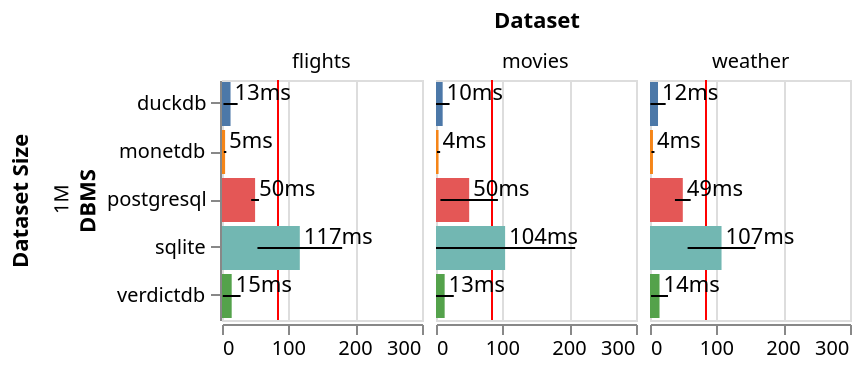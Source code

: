 {
  "$schema": "https://vega.github.io/schema/vega-lite/v5.json",
  "description": "A simple bar chart with embedded data.",
  "data": {
    "values": [
      {
        "dataset_size": "1M",
        "dataset": "flights",
        "driver": "duckdb",
        "meanDuration": 12.7984001828,
        "countAnswered": 350040,
        "durationCiLower": 12.7632030822,
        "durationCiUpper": 12.8335972835,
        "durationStd": 10.6246867556,
        "countViolated": 0.0,
        "responseRate": 0.9494154981
      },
      {
        "dataset_size": "1M",
        "dataset": "flights",
        "driver": "monetdb",
        "meanDuration": 4.6466989865,
        "countAnswered": 266297,
        "durationCiLower": 4.6397255527,
        "durationCiUpper": 4.6536724203,
        "durationStd": 1.8360299224,
        "countViolated": 0.0,
        "responseRate": 0.7222788793
      },
      {
        "dataset_size": "1M",
        "dataset": "flights",
        "driver": "postgresql",
        "meanDuration": 49.6392121936,
        "countAnswered": 49403,
        "durationCiLower": 49.5875247952,
        "durationCiUpper": 49.690899592,
        "durationStd": 5.8614167736,
        "countViolated": 0.0,
        "responseRate": 0.13399604
      },
      {
        "dataset_size": "1M",
        "dataset": "flights",
        "driver": "sqlite",
        "meanDuration": 116.713323695,
        "countAnswered": 26284,
        "durationCiLower": 115.9450655193,
        "durationCiUpper": 117.4815818708,
        "durationStd": 63.5455040164,
        "countViolated": 11615.0,
        "responseRate": 0.0397868128
      },
      {
        "dataset_size": "1M",
        "dataset": "flights",
        "driver": "verdictdb",
        "meanDuration": 14.529684974,
        "countAnswered": 116911,
        "durationCiLower": 14.4532475731,
        "durationCiUpper": 14.606122375,
        "durationStd": 13.3346312969,
        "countViolated": 44.0,
        "responseRate": 0.3169790339
      },
      {
        "dataset_size": "1M",
        "dataset": "movies",
        "driver": "duckdb",
        "meanDuration": 9.9982177235,
        "countAnswered": 279979,
        "durationCiLower": 9.9599435394,
        "durationCiUpper": 10.0364919075,
        "durationStd": 10.332816133,
        "countViolated": 1.0,
        "responseRate": 0.967275868
      },
      {
        "dataset_size": "1M",
        "dataset": "movies",
        "driver": "monetdb",
        "meanDuration": 3.8152013489,
        "countAnswered": 237821,
        "durationCiLower": 3.8055628654,
        "durationCiUpper": 3.8248398324,
        "durationStd": 2.3981895486,
        "countViolated": 0.0,
        "responseRate": 0.8216306789
      },
      {
        "dataset_size": "1M",
        "dataset": "movies",
        "driver": "postgresql",
        "meanDuration": 49.7640979955,
        "countAnswered": 33675,
        "durationCiLower": 49.3035374163,
        "durationCiUpper": 50.2246585748,
        "durationStd": 43.1198124712,
        "countViolated": 877.0,
        "responseRate": 0.1133114528
      },
      {
        "dataset_size": "1M",
        "dataset": "movies",
        "driver": "sqlite",
        "meanDuration": 103.670512955,
        "countAnswered": 19066,
        "durationCiLower": 102.1783045559,
        "durationCiUpper": 105.1627213541,
        "durationStd": 105.1195785225,
        "countViolated": 2898.0,
        "responseRate": 0.0558576611
      },
      {
        "dataset_size": "1M",
        "dataset": "movies",
        "driver": "verdictdb",
        "meanDuration": 12.9780373074,
        "countAnswered": 92475,
        "durationCiLower": 12.8899186314,
        "durationCiUpper": 13.0661559833,
        "durationStd": 13.6718208042,
        "countViolated": 44.0,
        "responseRate": 0.3193332182
      },
      {
        "dataset_size": "1M",
        "dataset": "weather",
        "driver": "duckdb",
        "meanDuration": 12.0232976492,
        "countAnswered": 509751,
        "durationCiLower": 11.9918368752,
        "durationCiUpper": 12.0547584233,
        "durationStd": 11.4603880817,
        "countViolated": 5.0,
        "responseRate": 0.9388002416
      },
      {
        "dataset_size": "1M",
        "dataset": "weather",
        "driver": "monetdb",
        "meanDuration": 4.4501154405,
        "countAnswered": 399773,
        "durationCiLower": 4.4431536975,
        "durationCiUpper": 4.4570771835,
        "durationStd": 2.2458218954,
        "countViolated": 0.0,
        "responseRate": 0.7362627446
      },
      {
        "dataset_size": "1M",
        "dataset": "weather",
        "driver": "postgresql",
        "meanDuration": 49.1993827785,
        "countAnswered": 59298,
        "durationCiLower": 49.1043495661,
        "durationCiUpper": 49.2944159909,
        "durationStd": 11.8069704675,
        "countViolated": 172.0,
        "responseRate": 0.1088924741
      },
      {
        "dataset_size": "1M",
        "dataset": "weather",
        "driver": "sqlite",
        "meanDuration": 107.3029443173,
        "countAnswered": 32775,
        "durationCiLower": 106.7516946384,
        "durationCiUpper": 107.8541939962,
        "durationStd": 50.9161514465,
        "countViolated": 10411.0,
        "responseRate": 0.0411878241
      },
      {
        "dataset_size": "1M",
        "dataset": "weather",
        "driver": "verdictdb",
        "meanDuration": 14.2781448177,
        "countAnswered": 150907,
        "durationCiLower": 14.2140388858,
        "durationCiUpper": 14.3422507496,
        "durationStd": 12.705780145,
        "countViolated": 51.0,
        "responseRate": 0.277831801
      }
    ]
  },
  "transform": [
    {
      "calculate": "round(datum.meanDuration) + 'ms'",
      "as": "durationNice"
    },
    {
      "calculate": "clamp(datum.meanDuration,0,407)",
      "as": "durationTextPos"
    }
  ],
  "facet": {
    "row": {
      "field": "dataset_size",
      "type": "ordinal",
      "title": "Dataset Size",
      "header": {
        "labelPadding": 2,
        "titlePadding": 0
      }
    },
    "column": {
      "field": "dataset",
      "type": "nominal",
      "title": "Dataset",
      "header": {
        "labelPadding": 2,
        "titlePadding": 0
      }
    }
  },
  "config": {
    "facet": {
      "spacing": 5
    }
  },
  "spec": {
    "height": 120,
    "width": 100,
    "layer": [
      {
        "mark": {
          "type": "rule",
          "color": "red"
        },
        "encoding": {
          "x": {
            "value": 28
          }
        }
      },
      {
        "mark": {
          "type": "bar",
          "clip": true,
          "height": 22
        },
        "encoding": {
          "y": {
            "field": "driver",
            "type": "nominal",
            "title": "DBMS"
          },
          "x": {
            "field": "meanDuration",
            "type": "quantitative",
            "scale": {
              "domain": [
                0,
                300
              ]
            },
            "title": "Mean Duration"
          },
          "color": {
            "field": "driver",
            "type": "nominal",
            "title": "DBMS",
            "legend": null
          }
        }
      },
      {
        "mark": {
          "type": "errorbar",
          "clip": true
        },
        "encoding": {
          "x": {
            "field": "meanDuration",
            "type": "quantitative",
            "scale": {
              "domain": [
                0,
                300
              ]
            },
            "title": null
          },
          "xError": {
            "field": "durationStd"
          },
          "y": {
            "field": "driver",
            "type": "nominal",
            "title": "DBMS"
          }
        }
      },
      {
        "mark": {
          "type": "text",
          "align": "left",
          "baseline": "middle",
          "clip": true,
          "dy": -5,
          "dx": 2
        },
        "encoding": {
          "text": {
            "field": "durationNice",
            "type": "nominal"
          },
          "y": {
            "field": "driver",
            "type": "nominal",
            "title": "DBMS"
          },
          "x": {
            "field": "durationTextPos",
            "type": "quantitative"
          }
        }
      }
    ]
  }
}